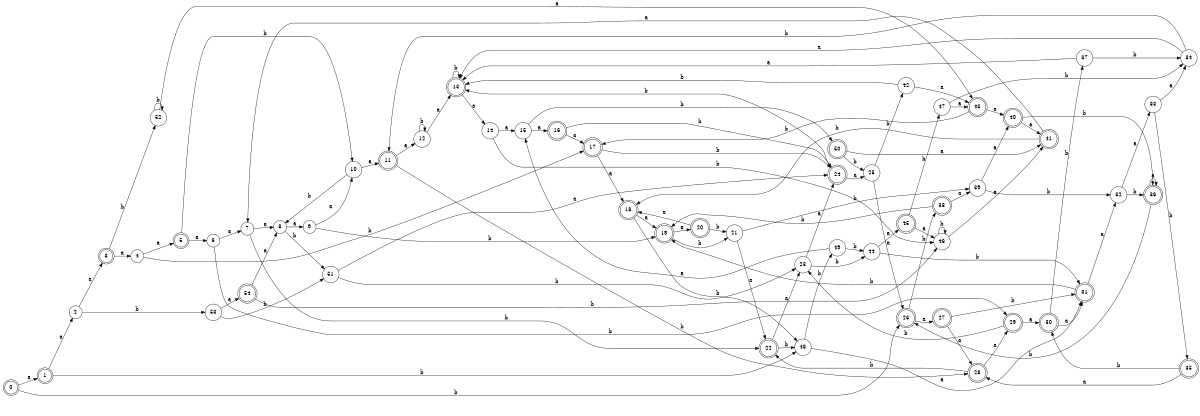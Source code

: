 digraph n44_4 {
__start0 [label="" shape="none"];

rankdir=LR;
size="8,5";

s0 [style="rounded,filled", color="black", fillcolor="white" shape="doublecircle", label="0"];
s1 [style="rounded,filled", color="black", fillcolor="white" shape="doublecircle", label="1"];
s2 [style="filled", color="black", fillcolor="white" shape="circle", label="2"];
s3 [style="rounded,filled", color="black", fillcolor="white" shape="doublecircle", label="3"];
s4 [style="filled", color="black", fillcolor="white" shape="circle", label="4"];
s5 [style="rounded,filled", color="black", fillcolor="white" shape="doublecircle", label="5"];
s6 [style="filled", color="black", fillcolor="white" shape="circle", label="6"];
s7 [style="filled", color="black", fillcolor="white" shape="circle", label="7"];
s8 [style="filled", color="black", fillcolor="white" shape="circle", label="8"];
s9 [style="filled", color="black", fillcolor="white" shape="circle", label="9"];
s10 [style="filled", color="black", fillcolor="white" shape="circle", label="10"];
s11 [style="rounded,filled", color="black", fillcolor="white" shape="doublecircle", label="11"];
s12 [style="filled", color="black", fillcolor="white" shape="circle", label="12"];
s13 [style="rounded,filled", color="black", fillcolor="white" shape="doublecircle", label="13"];
s14 [style="filled", color="black", fillcolor="white" shape="circle", label="14"];
s15 [style="filled", color="black", fillcolor="white" shape="circle", label="15"];
s16 [style="rounded,filled", color="black", fillcolor="white" shape="doublecircle", label="16"];
s17 [style="rounded,filled", color="black", fillcolor="white" shape="doublecircle", label="17"];
s18 [style="rounded,filled", color="black", fillcolor="white" shape="doublecircle", label="18"];
s19 [style="rounded,filled", color="black", fillcolor="white" shape="doublecircle", label="19"];
s20 [style="rounded,filled", color="black", fillcolor="white" shape="doublecircle", label="20"];
s21 [style="filled", color="black", fillcolor="white" shape="circle", label="21"];
s22 [style="rounded,filled", color="black", fillcolor="white" shape="doublecircle", label="22"];
s23 [style="filled", color="black", fillcolor="white" shape="circle", label="23"];
s24 [style="rounded,filled", color="black", fillcolor="white" shape="doublecircle", label="24"];
s25 [style="filled", color="black", fillcolor="white" shape="circle", label="25"];
s26 [style="rounded,filled", color="black", fillcolor="white" shape="doublecircle", label="26"];
s27 [style="rounded,filled", color="black", fillcolor="white" shape="doublecircle", label="27"];
s28 [style="rounded,filled", color="black", fillcolor="white" shape="doublecircle", label="28"];
s29 [style="rounded,filled", color="black", fillcolor="white" shape="doublecircle", label="29"];
s30 [style="rounded,filled", color="black", fillcolor="white" shape="doublecircle", label="30"];
s31 [style="rounded,filled", color="black", fillcolor="white" shape="doublecircle", label="31"];
s32 [style="filled", color="black", fillcolor="white" shape="circle", label="32"];
s33 [style="filled", color="black", fillcolor="white" shape="circle", label="33"];
s34 [style="filled", color="black", fillcolor="white" shape="circle", label="34"];
s35 [style="rounded,filled", color="black", fillcolor="white" shape="doublecircle", label="35"];
s36 [style="rounded,filled", color="black", fillcolor="white" shape="doublecircle", label="36"];
s37 [style="filled", color="black", fillcolor="white" shape="circle", label="37"];
s38 [style="rounded,filled", color="black", fillcolor="white" shape="doublecircle", label="38"];
s39 [style="filled", color="black", fillcolor="white" shape="circle", label="39"];
s40 [style="rounded,filled", color="black", fillcolor="white" shape="doublecircle", label="40"];
s41 [style="rounded,filled", color="black", fillcolor="white" shape="doublecircle", label="41"];
s42 [style="filled", color="black", fillcolor="white" shape="circle", label="42"];
s43 [style="rounded,filled", color="black", fillcolor="white" shape="doublecircle", label="43"];
s44 [style="filled", color="black", fillcolor="white" shape="circle", label="44"];
s45 [style="rounded,filled", color="black", fillcolor="white" shape="doublecircle", label="45"];
s46 [style="filled", color="black", fillcolor="white" shape="circle", label="46"];
s47 [style="filled", color="black", fillcolor="white" shape="circle", label="47"];
s48 [style="filled", color="black", fillcolor="white" shape="circle", label="48"];
s49 [style="filled", color="black", fillcolor="white" shape="circle", label="49"];
s50 [style="rounded,filled", color="black", fillcolor="white" shape="doublecircle", label="50"];
s51 [style="filled", color="black", fillcolor="white" shape="circle", label="51"];
s52 [style="filled", color="black", fillcolor="white" shape="circle", label="52"];
s53 [style="filled", color="black", fillcolor="white" shape="circle", label="53"];
s54 [style="rounded,filled", color="black", fillcolor="white" shape="doublecircle", label="54"];
s0 -> s1 [label="a"];
s0 -> s26 [label="b"];
s1 -> s2 [label="a"];
s1 -> s48 [label="b"];
s2 -> s3 [label="a"];
s2 -> s53 [label="b"];
s3 -> s4 [label="a"];
s3 -> s52 [label="b"];
s4 -> s5 [label="a"];
s4 -> s17 [label="b"];
s5 -> s6 [label="a"];
s5 -> s10 [label="b"];
s6 -> s7 [label="a"];
s6 -> s29 [label="b"];
s7 -> s8 [label="a"];
s7 -> s22 [label="b"];
s8 -> s9 [label="a"];
s8 -> s51 [label="b"];
s9 -> s10 [label="a"];
s9 -> s19 [label="b"];
s10 -> s11 [label="a"];
s10 -> s8 [label="b"];
s11 -> s12 [label="a"];
s11 -> s28 [label="b"];
s12 -> s13 [label="a"];
s12 -> s12 [label="b"];
s13 -> s14 [label="a"];
s13 -> s13 [label="b"];
s14 -> s15 [label="a"];
s14 -> s46 [label="b"];
s15 -> s16 [label="a"];
s15 -> s50 [label="b"];
s16 -> s17 [label="a"];
s16 -> s24 [label="b"];
s17 -> s18 [label="a"];
s17 -> s24 [label="b"];
s18 -> s19 [label="a"];
s18 -> s48 [label="b"];
s19 -> s20 [label="a"];
s19 -> s21 [label="b"];
s20 -> s18 [label="a"];
s20 -> s21 [label="b"];
s21 -> s22 [label="a"];
s21 -> s39 [label="b"];
s22 -> s23 [label="a"];
s22 -> s48 [label="b"];
s23 -> s24 [label="a"];
s23 -> s44 [label="b"];
s24 -> s25 [label="a"];
s24 -> s13 [label="b"];
s25 -> s26 [label="a"];
s25 -> s42 [label="b"];
s26 -> s27 [label="a"];
s26 -> s38 [label="b"];
s27 -> s28 [label="a"];
s27 -> s31 [label="b"];
s28 -> s29 [label="a"];
s28 -> s22 [label="b"];
s29 -> s30 [label="a"];
s29 -> s23 [label="b"];
s30 -> s31 [label="a"];
s30 -> s37 [label="b"];
s31 -> s32 [label="a"];
s31 -> s19 [label="b"];
s32 -> s33 [label="a"];
s32 -> s36 [label="b"];
s33 -> s34 [label="a"];
s33 -> s35 [label="b"];
s34 -> s13 [label="a"];
s34 -> s11 [label="b"];
s35 -> s28 [label="a"];
s35 -> s30 [label="b"];
s36 -> s36 [label="a"];
s36 -> s26 [label="b"];
s37 -> s13 [label="a"];
s37 -> s34 [label="b"];
s38 -> s39 [label="a"];
s38 -> s19 [label="b"];
s39 -> s40 [label="a"];
s39 -> s32 [label="b"];
s40 -> s41 [label="a"];
s40 -> s36 [label="b"];
s41 -> s7 [label="a"];
s41 -> s18 [label="b"];
s42 -> s43 [label="a"];
s42 -> s13 [label="b"];
s43 -> s40 [label="a"];
s43 -> s17 [label="b"];
s44 -> s45 [label="a"];
s44 -> s31 [label="b"];
s45 -> s46 [label="a"];
s45 -> s47 [label="b"];
s46 -> s41 [label="a"];
s46 -> s46 [label="b"];
s47 -> s43 [label="a"];
s47 -> s34 [label="b"];
s48 -> s31 [label="a"];
s48 -> s49 [label="b"];
s49 -> s15 [label="a"];
s49 -> s44 [label="b"];
s50 -> s41 [label="a"];
s50 -> s25 [label="b"];
s51 -> s24 [label="a"];
s51 -> s23 [label="b"];
s52 -> s43 [label="a"];
s52 -> s52 [label="b"];
s53 -> s54 [label="a"];
s53 -> s51 [label="b"];
s54 -> s8 [label="a"];
s54 -> s46 [label="b"];

}